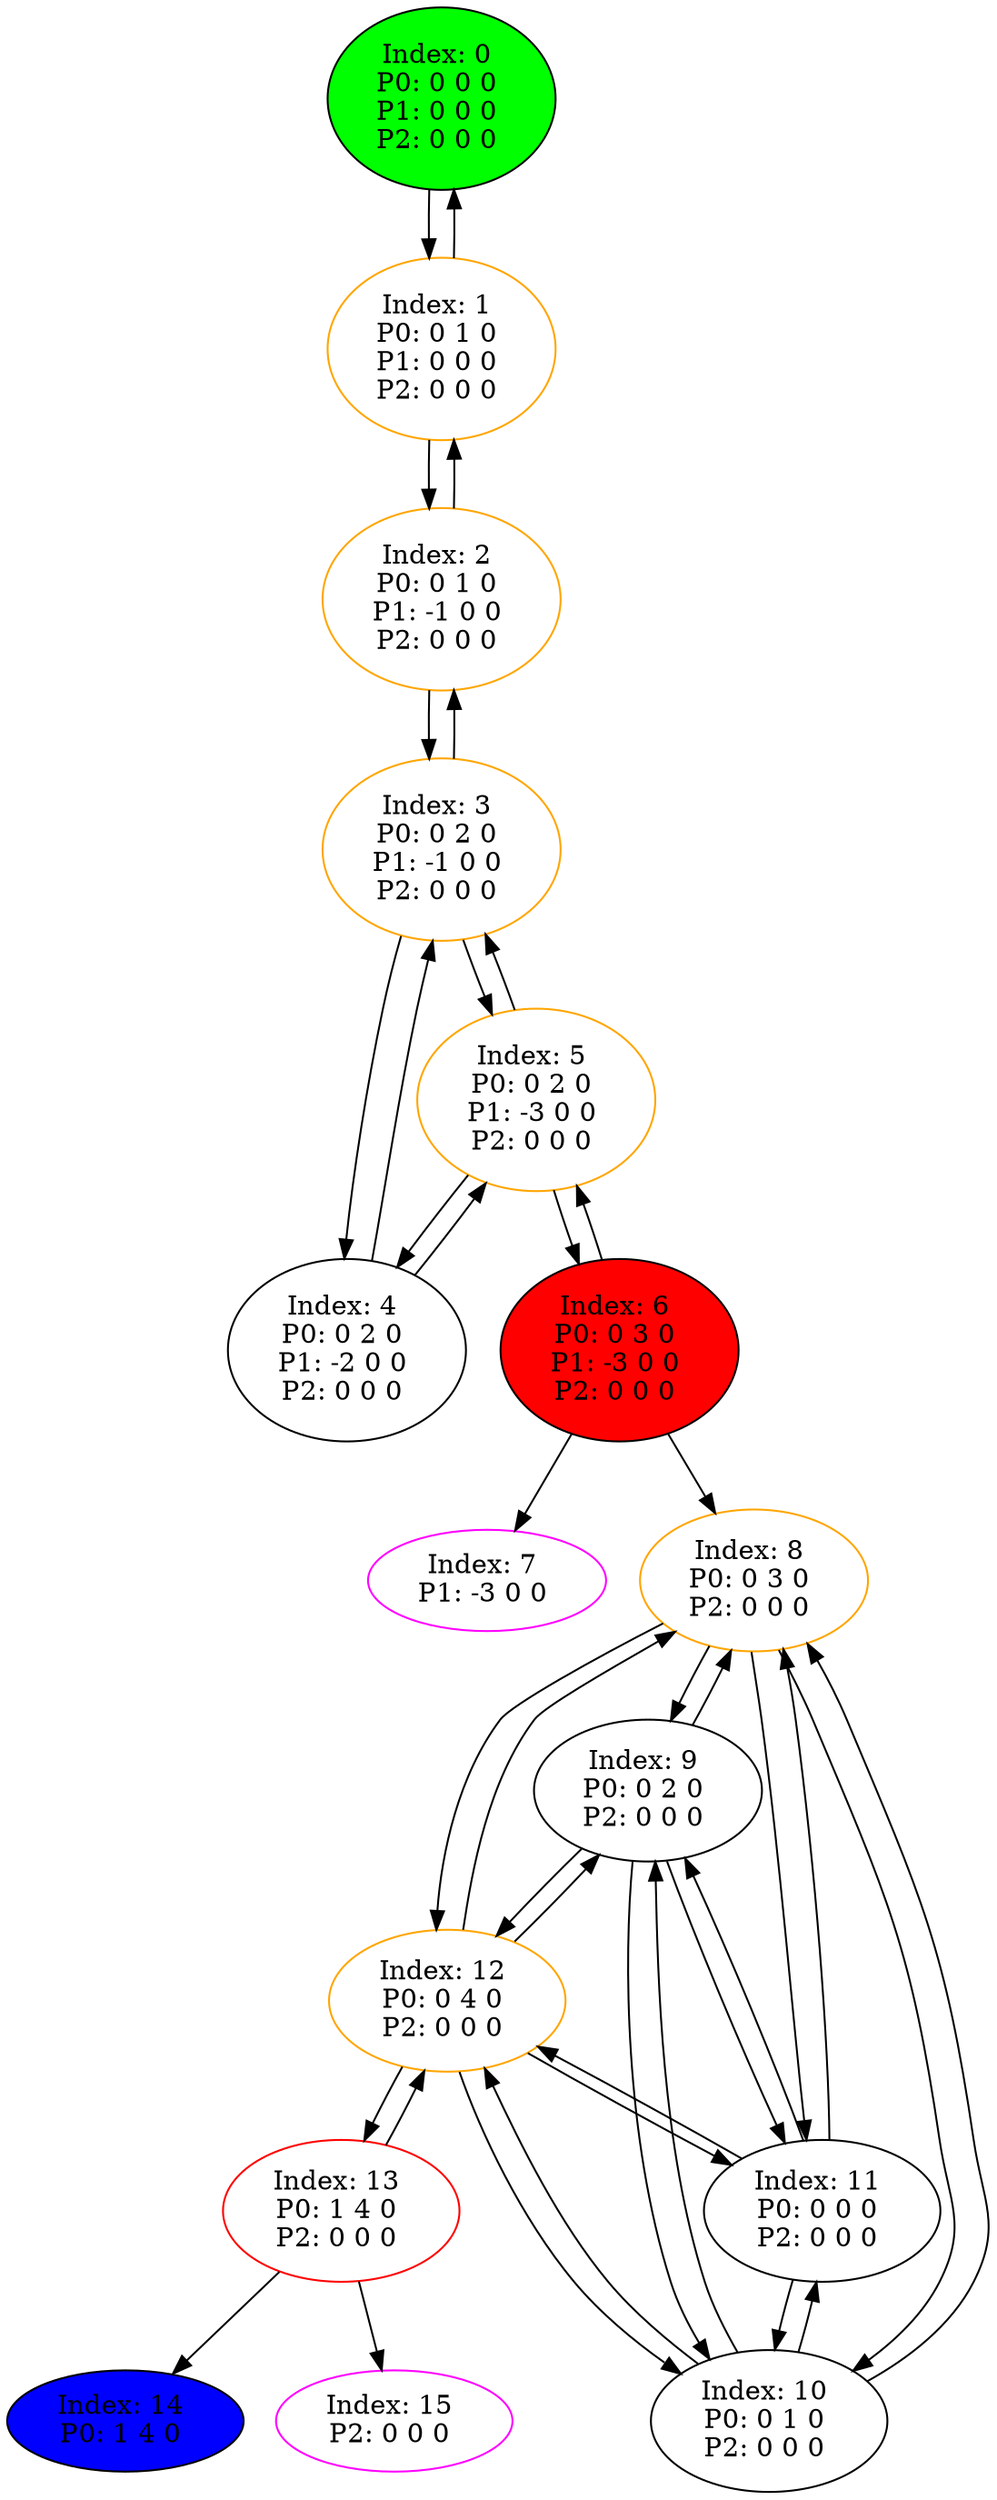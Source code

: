 digraph G {
color = "black"
0[label = "Index: 0 
P0: 0 0 0 
P1: 0 0 0 
P2: 0 0 0 
", style="filled", fillcolor = "green"]
1[label = "Index: 1 
P0: 0 1 0 
P1: 0 0 0 
P2: 0 0 0 
", color = "orange"]
2[label = "Index: 2 
P0: 0 1 0 
P1: -1 0 0 
P2: 0 0 0 
", color = "orange"]
3[label = "Index: 3 
P0: 0 2 0 
P1: -1 0 0 
P2: 0 0 0 
", color = "orange"]
4[label = "Index: 4 
P0: 0 2 0 
P1: -2 0 0 
P2: 0 0 0 
"]
5[label = "Index: 5 
P0: 0 2 0 
P1: -3 0 0 
P2: 0 0 0 
", color = "orange"]
6[label = "Index: 6 
P0: 0 3 0 
P1: -3 0 0 
P2: 0 0 0 
", style="filled", fillcolor = "red"]
7[label = "Index: 7 
P1: -3 0 0 
", color = "fuchsia"]
8[label = "Index: 8 
P0: 0 3 0 
P2: 0 0 0 
", color = "orange"]
9[label = "Index: 9 
P0: 0 2 0 
P2: 0 0 0 
"]
10[label = "Index: 10 
P0: 0 1 0 
P2: 0 0 0 
"]
11[label = "Index: 11 
P0: 0 0 0 
P2: 0 0 0 
"]
12[label = "Index: 12 
P0: 0 4 0 
P2: 0 0 0 
", color = "orange"]
13[label = "Index: 13 
P0: 1 4 0 
P2: 0 0 0 
", color = "red"]
14[label = "Index: 14 
P0: 1 4 0 
", style="filled", fillcolor = "blue"]
15[label = "Index: 15 
P2: 0 0 0 
", color = "fuchsia"]
0 -> 1

1 -> 0
1 -> 2

2 -> 1
2 -> 3

3 -> 2
3 -> 4
3 -> 5

4 -> 3
4 -> 5

5 -> 3
5 -> 4
5 -> 6

6 -> 5
6 -> 8
6 -> 7

8 -> 9
8 -> 10
8 -> 11
8 -> 12

9 -> 8
9 -> 10
9 -> 11
9 -> 12

10 -> 8
10 -> 9
10 -> 11
10 -> 12

11 -> 8
11 -> 9
11 -> 10
11 -> 12

12 -> 8
12 -> 9
12 -> 10
12 -> 11
12 -> 13

13 -> 12
13 -> 15
13 -> 14

}
